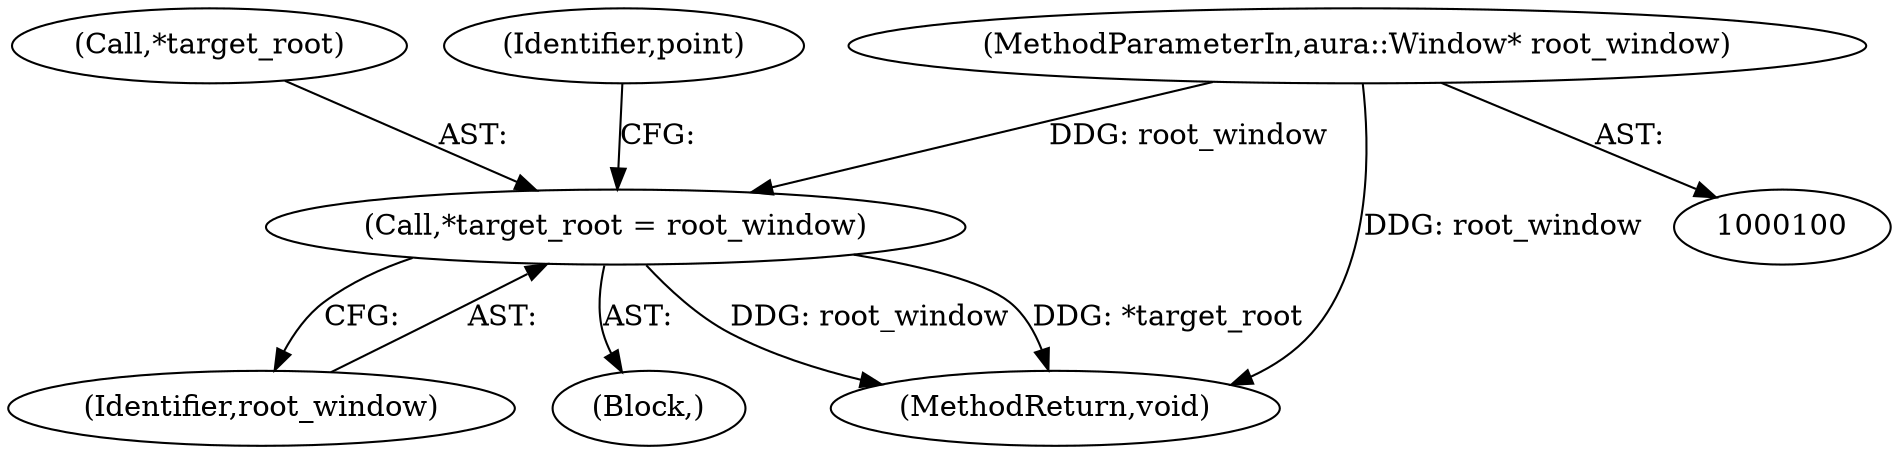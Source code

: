 digraph "0_Chrome_c21d7ac13d69cbadbbb5b2dc147be1933d52147a@pointer" {
"1000160" [label="(Call,*target_root = root_window)"];
"1000101" [label="(MethodParameterIn,aura::Window* root_window)"];
"1000163" [label="(Identifier,root_window)"];
"1000161" [label="(Call,*target_root)"];
"1000166" [label="(Identifier,point)"];
"1000160" [label="(Call,*target_root = root_window)"];
"1000105" [label="(Block,)"];
"1000101" [label="(MethodParameterIn,aura::Window* root_window)"];
"1000168" [label="(MethodReturn,void)"];
"1000160" -> "1000105"  [label="AST: "];
"1000160" -> "1000163"  [label="CFG: "];
"1000161" -> "1000160"  [label="AST: "];
"1000163" -> "1000160"  [label="AST: "];
"1000166" -> "1000160"  [label="CFG: "];
"1000160" -> "1000168"  [label="DDG: root_window"];
"1000160" -> "1000168"  [label="DDG: *target_root"];
"1000101" -> "1000160"  [label="DDG: root_window"];
"1000101" -> "1000100"  [label="AST: "];
"1000101" -> "1000168"  [label="DDG: root_window"];
}
